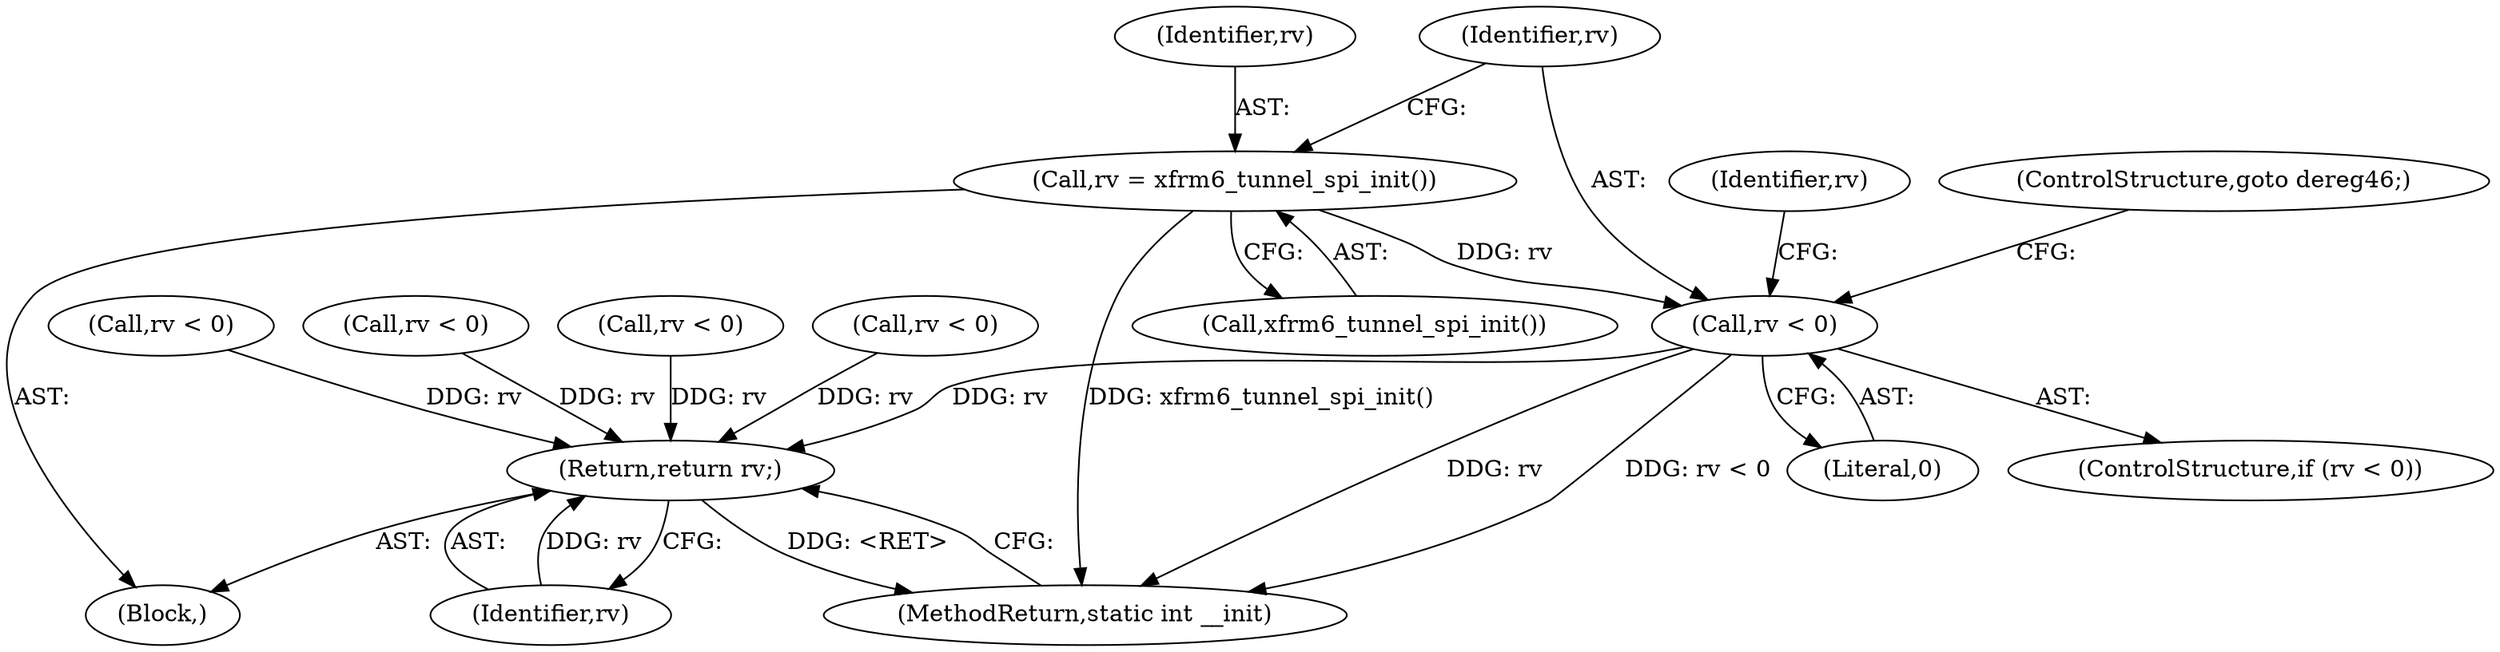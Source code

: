 digraph "1_linux_d5aa407f59f5b83d2c50ec88f5bf56d40f1f8978_3@del" {
"1000137" [label="(Call,rv = xfrm6_tunnel_spi_init())"];
"1000141" [label="(Call,rv < 0)"];
"1000175" [label="(Return,return rv;)"];
"1000137" [label="(Call,rv = xfrm6_tunnel_spi_init())"];
"1000102" [label="(Block,)"];
"1000143" [label="(Literal,0)"];
"1000142" [label="(Identifier,rv)"];
"1000177" [label="(MethodReturn,static int __init)"];
"1000111" [label="(Call,rv < 0)"];
"1000140" [label="(ControlStructure,if (rv < 0))"];
"1000176" [label="(Identifier,rv)"];
"1000133" [label="(Call,rv < 0)"];
"1000138" [label="(Identifier,rv)"];
"1000122" [label="(Call,rv < 0)"];
"1000141" [label="(Call,rv < 0)"];
"1000151" [label="(Call,rv < 0)"];
"1000146" [label="(Identifier,rv)"];
"1000139" [label="(Call,xfrm6_tunnel_spi_init())"];
"1000144" [label="(ControlStructure,goto dereg46;)"];
"1000175" [label="(Return,return rv;)"];
"1000137" -> "1000102"  [label="AST: "];
"1000137" -> "1000139"  [label="CFG: "];
"1000138" -> "1000137"  [label="AST: "];
"1000139" -> "1000137"  [label="AST: "];
"1000142" -> "1000137"  [label="CFG: "];
"1000137" -> "1000177"  [label="DDG: xfrm6_tunnel_spi_init()"];
"1000137" -> "1000141"  [label="DDG: rv"];
"1000141" -> "1000140"  [label="AST: "];
"1000141" -> "1000143"  [label="CFG: "];
"1000142" -> "1000141"  [label="AST: "];
"1000143" -> "1000141"  [label="AST: "];
"1000144" -> "1000141"  [label="CFG: "];
"1000146" -> "1000141"  [label="CFG: "];
"1000141" -> "1000177"  [label="DDG: rv"];
"1000141" -> "1000177"  [label="DDG: rv < 0"];
"1000141" -> "1000175"  [label="DDG: rv"];
"1000175" -> "1000102"  [label="AST: "];
"1000175" -> "1000176"  [label="CFG: "];
"1000176" -> "1000175"  [label="AST: "];
"1000177" -> "1000175"  [label="CFG: "];
"1000175" -> "1000177"  [label="DDG: <RET>"];
"1000176" -> "1000175"  [label="DDG: rv"];
"1000122" -> "1000175"  [label="DDG: rv"];
"1000151" -> "1000175"  [label="DDG: rv"];
"1000133" -> "1000175"  [label="DDG: rv"];
"1000111" -> "1000175"  [label="DDG: rv"];
}
